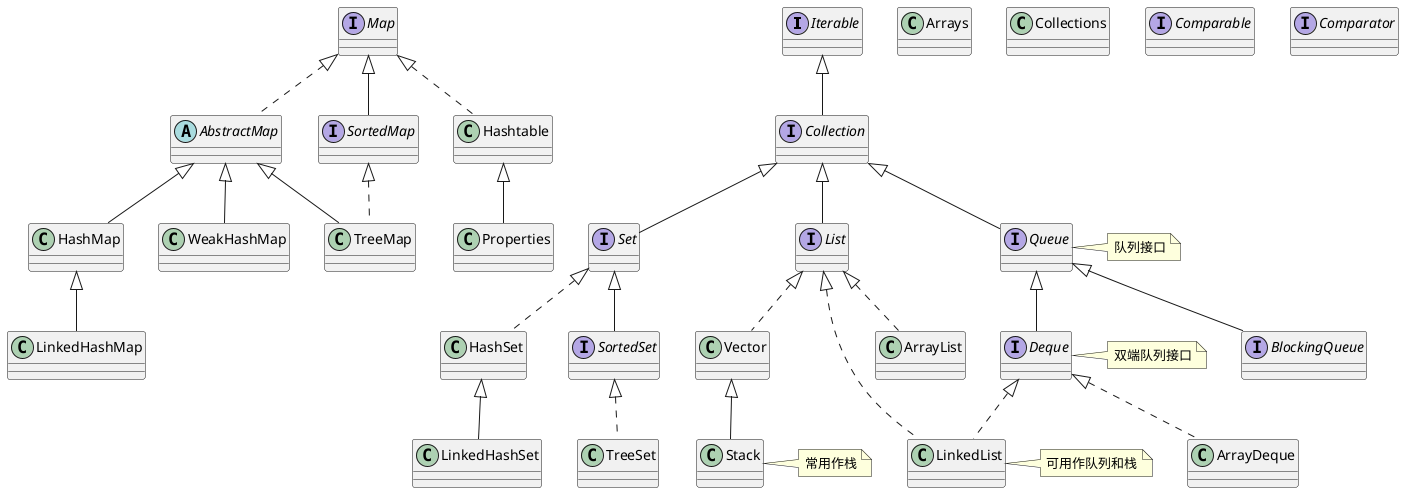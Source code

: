 @startuml
interface Iterable
interface Collection
Collection -up-|>Iterable
interface List
interface Set
interface Queue
List -up-|>Collection
Set -up-|>Collection
Queue -up-|>Collection
class ArrayList
class LinkedList
ArrayList .up.|> List
LinkedList .up.|>List
interface Deque
interface BlockingQueue
Deque -up-|> Queue
BlockingQueue -up-|> Queue
LinkedList  .up.|> Deque
class ArrayDeque
ArrayDeque .up.|> Deque
class Vector
Vector .up.|> List
class Stack
Stack -up-|> Vector
interface SortedSet
SortedSet -up-|> Set
class HashSet
class TreeSet
class LinkedHashSet
HashSet .up.|> Set
TreeSet .up.|>SortedSet
LinkedHashSet -up-|> HashSet

interface Map
abstract class AbstractMap
AbstractMap .up.|>Map
interface SortedMap
SortedMap -up-|> Map
class Hashtable
Hashtable .up.|> Map
class TreeMap
TreeMap -up-|> AbstractMap
TreeMap .up.|> SortedMap
class HashMap
HashMap -up-|> AbstractMap
class LinkedHashMap
LinkedHashMap -up-|> HashMap

class Properties
Properties -up-|> Hashtable

class Arrays
class Collections
Arrays -[hidden]> Collections

interface Comparable
interface Comparator
Comparable -[hidden]> Comparator

note right of Queue: 队列接口
note right of Deque: 双端队列接口
note right of LinkedList: 可用作队列和栈
note right of Stack: 常用作栈

class WeakHashMap
WeakHashMap -up-|> AbstractMap

@enduml
